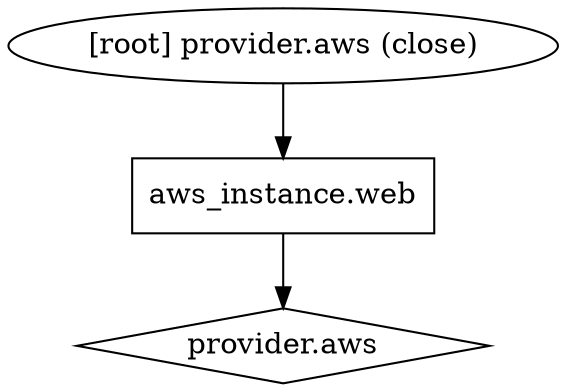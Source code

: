 digraph {
	compound = "true"
	newrank = "true"
	subgraph "root" {
		"[root] aws_instance.web" [label = "aws_instance.web", shape = "box"]
		"[root] provider.aws" [label = "provider.aws", shape = "diamond"]
		"[root] aws_instance.web" -> "[root] provider.aws"
		"[root] provider.aws (close)" -> "[root] aws_instance.web"
	}
}

